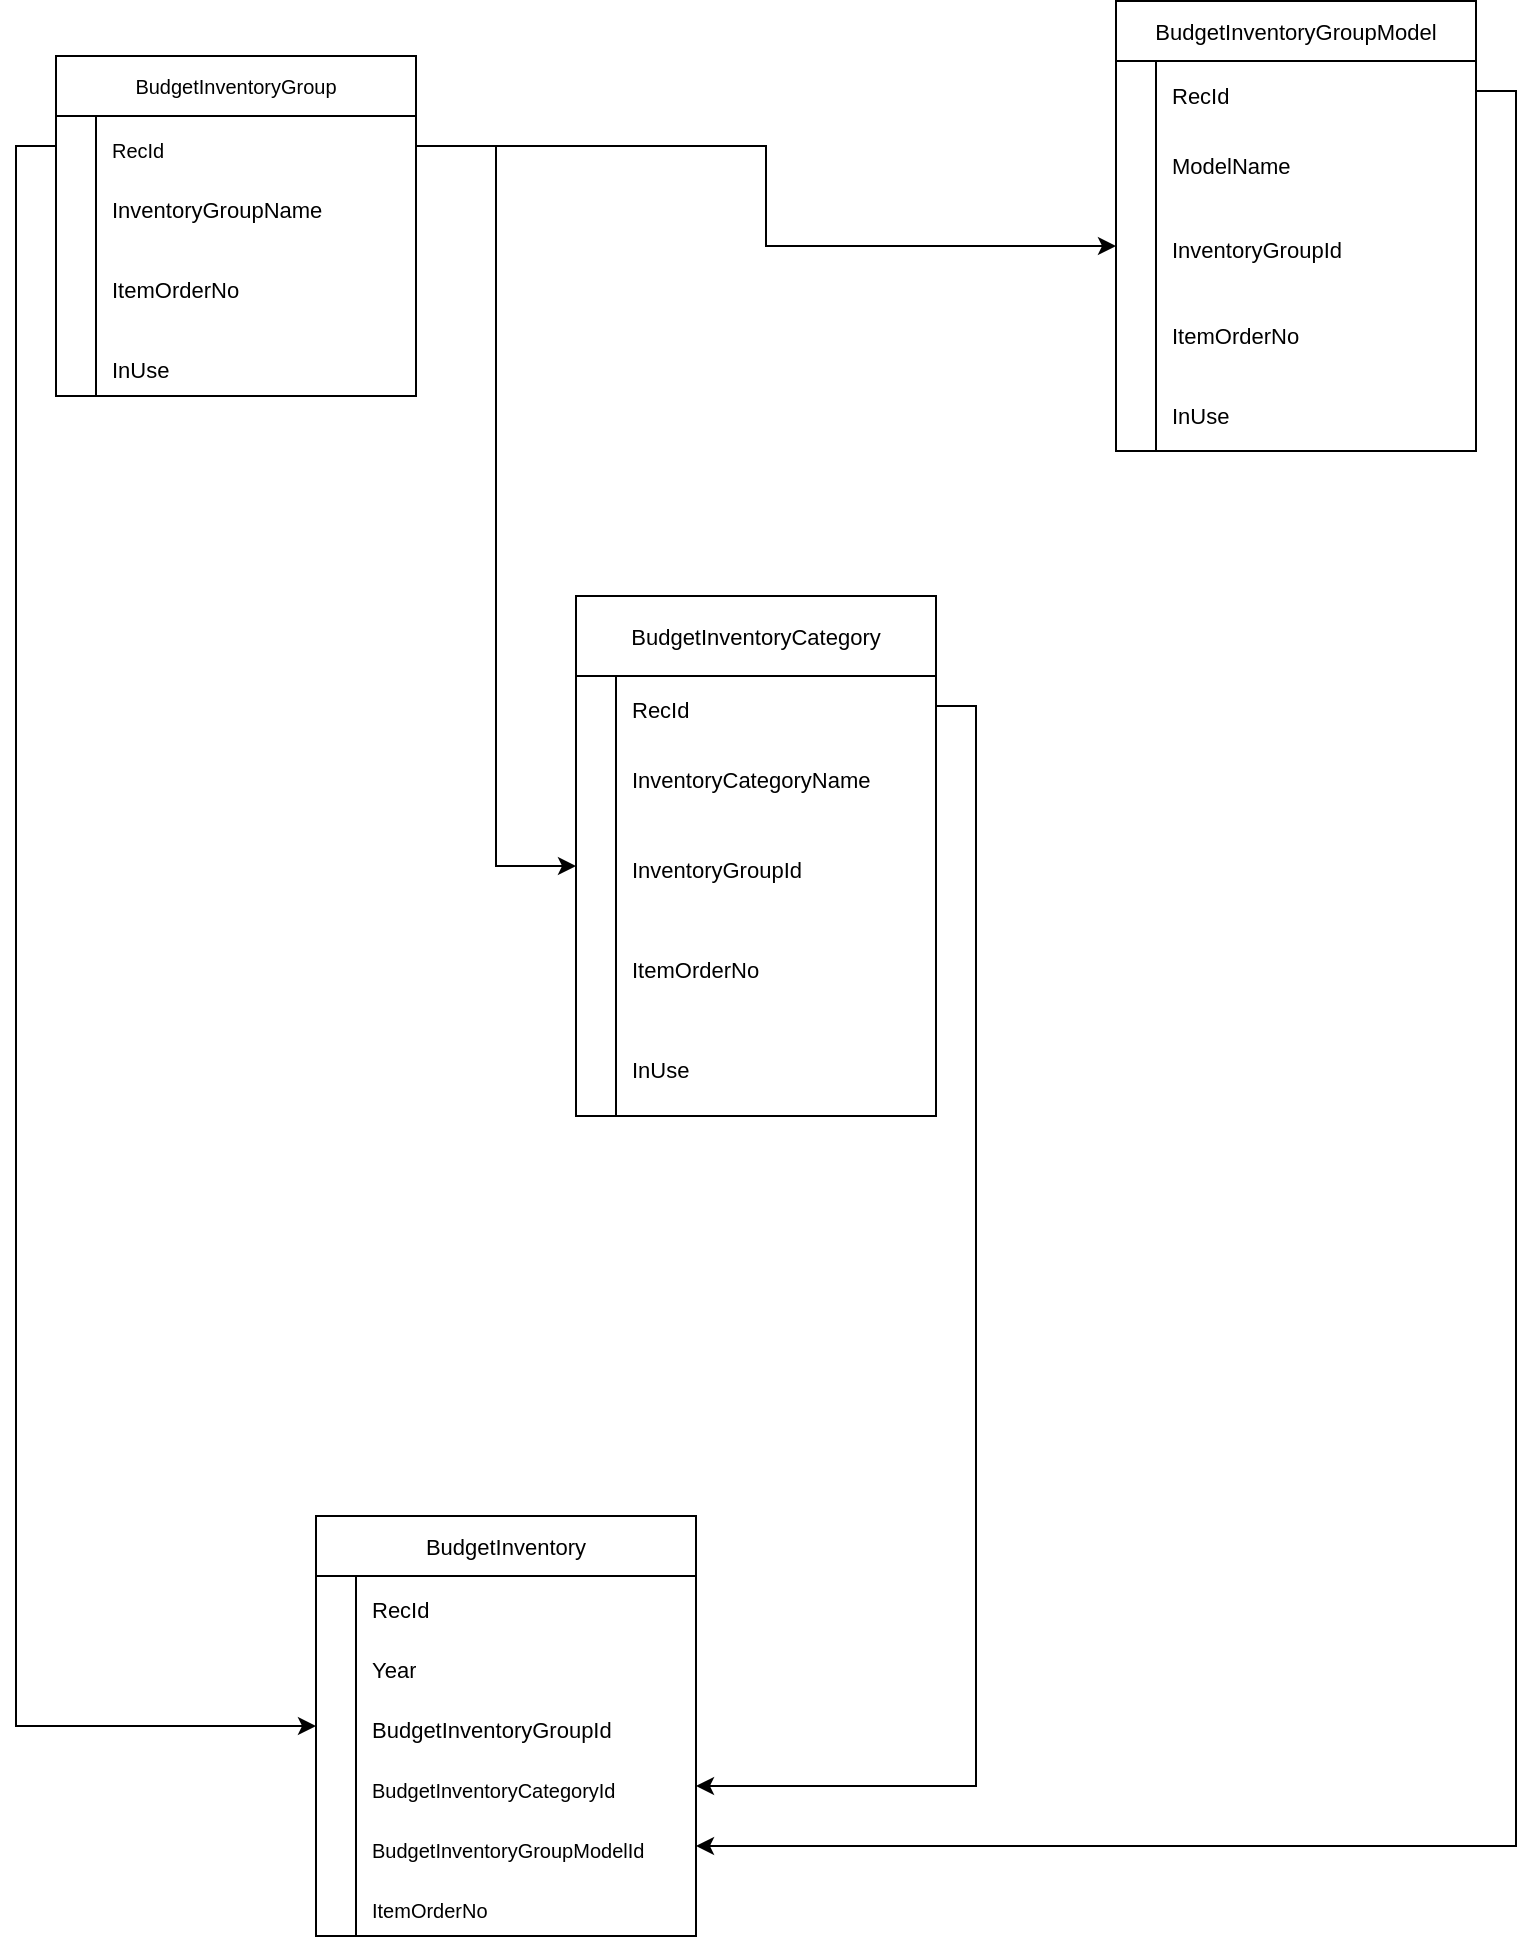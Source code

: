 <mxfile version="21.8.2" type="github">
  <diagram id="C5RBs43oDa-KdzZeNtuy" name="Page-1">
    <mxGraphModel dx="1687" dy="882" grid="1" gridSize="10" guides="1" tooltips="1" connect="1" arrows="1" fold="1" page="1" pageScale="1" pageWidth="827" pageHeight="1169" math="0" shadow="0">
      <root>
        <mxCell id="WIyWlLk6GJQsqaUBKTNV-0" />
        <mxCell id="WIyWlLk6GJQsqaUBKTNV-1" parent="WIyWlLk6GJQsqaUBKTNV-0" />
        <mxCell id="_sI9fXl2GTtRrqDUZF84-5" style="edgeStyle=orthogonalEdgeStyle;rounded=0;orthogonalLoop=1;jettySize=auto;html=1;exitX=0.5;exitY=1;exitDx=0;exitDy=0;" parent="WIyWlLk6GJQsqaUBKTNV-1" edge="1">
          <mxGeometry relative="1" as="geometry">
            <mxPoint x="245" y="610" as="sourcePoint" />
            <mxPoint x="245" y="610" as="targetPoint" />
          </mxGeometry>
        </mxCell>
        <mxCell id="_sI9fXl2GTtRrqDUZF84-6" style="edgeStyle=orthogonalEdgeStyle;rounded=0;orthogonalLoop=1;jettySize=auto;html=1;exitX=0.5;exitY=1;exitDx=0;exitDy=0;" parent="WIyWlLk6GJQsqaUBKTNV-1" edge="1">
          <mxGeometry relative="1" as="geometry">
            <mxPoint x="245" y="610" as="sourcePoint" />
            <mxPoint x="245" y="610" as="targetPoint" />
          </mxGeometry>
        </mxCell>
        <mxCell id="zafTxhWFMlxoKdmS9_LB-69" value="BudgetInventoryGroup" style="shape=table;startSize=30;container=1;collapsible=0;childLayout=tableLayout;fixedRows=1;rowLines=0;fontStyle=0;strokeColor=default;fontSize=10;" vertex="1" parent="WIyWlLk6GJQsqaUBKTNV-1">
          <mxGeometry x="40" y="100" width="180" height="170" as="geometry" />
        </mxCell>
        <mxCell id="zafTxhWFMlxoKdmS9_LB-70" value="" style="shape=tableRow;horizontal=0;startSize=0;swimlaneHead=0;swimlaneBody=0;top=0;left=0;bottom=0;right=0;collapsible=0;dropTarget=0;fillColor=none;points=[[0,0.5],[1,0.5]];portConstraint=eastwest;strokeColor=inherit;fontSize=16;" vertex="1" parent="zafTxhWFMlxoKdmS9_LB-69">
          <mxGeometry y="30" width="180" height="30" as="geometry" />
        </mxCell>
        <mxCell id="zafTxhWFMlxoKdmS9_LB-71" value="" style="shape=partialRectangle;html=1;whiteSpace=wrap;connectable=0;fillColor=none;top=0;left=0;bottom=0;right=0;overflow=hidden;pointerEvents=1;strokeColor=inherit;fontSize=16;" vertex="1" parent="zafTxhWFMlxoKdmS9_LB-70">
          <mxGeometry width="20" height="30" as="geometry">
            <mxRectangle width="20" height="30" as="alternateBounds" />
          </mxGeometry>
        </mxCell>
        <mxCell id="zafTxhWFMlxoKdmS9_LB-72" value="&lt;font style=&quot;font-size: 10px;&quot;&gt;RecId&lt;/font&gt;" style="shape=partialRectangle;html=1;whiteSpace=wrap;connectable=0;fillColor=none;top=0;left=0;bottom=0;right=0;align=left;spacingLeft=6;overflow=hidden;strokeColor=inherit;fontSize=16;" vertex="1" parent="zafTxhWFMlxoKdmS9_LB-70">
          <mxGeometry x="20" width="160" height="30" as="geometry">
            <mxRectangle width="160" height="30" as="alternateBounds" />
          </mxGeometry>
        </mxCell>
        <mxCell id="zafTxhWFMlxoKdmS9_LB-73" value="" style="shape=tableRow;horizontal=0;startSize=0;swimlaneHead=0;swimlaneBody=0;top=0;left=0;bottom=0;right=0;collapsible=0;dropTarget=0;fillColor=none;points=[[0,0.5],[1,0.5]];portConstraint=eastwest;strokeColor=inherit;fontSize=16;" vertex="1" parent="zafTxhWFMlxoKdmS9_LB-69">
          <mxGeometry y="60" width="180" height="30" as="geometry" />
        </mxCell>
        <mxCell id="zafTxhWFMlxoKdmS9_LB-74" value="" style="shape=partialRectangle;html=1;whiteSpace=wrap;connectable=0;fillColor=none;top=0;left=0;bottom=0;right=0;overflow=hidden;strokeColor=inherit;fontSize=16;" vertex="1" parent="zafTxhWFMlxoKdmS9_LB-73">
          <mxGeometry width="20" height="30" as="geometry">
            <mxRectangle width="20" height="30" as="alternateBounds" />
          </mxGeometry>
        </mxCell>
        <mxCell id="zafTxhWFMlxoKdmS9_LB-75" value="&lt;font style=&quot;font-size: 11px;&quot;&gt;InventoryGroupName&lt;/font&gt;" style="shape=partialRectangle;html=1;whiteSpace=wrap;connectable=0;fillColor=none;top=0;left=0;bottom=0;right=0;align=left;spacingLeft=6;overflow=hidden;strokeColor=inherit;fontSize=16;" vertex="1" parent="zafTxhWFMlxoKdmS9_LB-73">
          <mxGeometry x="20" width="160" height="30" as="geometry">
            <mxRectangle width="160" height="30" as="alternateBounds" />
          </mxGeometry>
        </mxCell>
        <mxCell id="zafTxhWFMlxoKdmS9_LB-76" value="" style="shape=tableRow;horizontal=0;startSize=0;swimlaneHead=0;swimlaneBody=0;top=0;left=0;bottom=0;right=0;collapsible=0;dropTarget=0;fillColor=none;points=[[0,0.5],[1,0.5]];portConstraint=eastwest;strokeColor=inherit;fontSize=16;" vertex="1" parent="zafTxhWFMlxoKdmS9_LB-69">
          <mxGeometry y="90" width="180" height="50" as="geometry" />
        </mxCell>
        <mxCell id="zafTxhWFMlxoKdmS9_LB-77" value="" style="shape=partialRectangle;html=1;whiteSpace=wrap;connectable=0;fillColor=none;top=0;left=0;bottom=0;right=0;overflow=hidden;strokeColor=inherit;fontSize=16;" vertex="1" parent="zafTxhWFMlxoKdmS9_LB-76">
          <mxGeometry width="20" height="50" as="geometry">
            <mxRectangle width="20" height="50" as="alternateBounds" />
          </mxGeometry>
        </mxCell>
        <mxCell id="zafTxhWFMlxoKdmS9_LB-78" value="&lt;font style=&quot;font-size: 11px;&quot;&gt;ItemOrderNo&lt;/font&gt;" style="shape=partialRectangle;html=1;whiteSpace=wrap;connectable=0;fillColor=none;top=0;left=0;bottom=0;right=0;align=left;spacingLeft=6;overflow=hidden;strokeColor=inherit;fontSize=16;" vertex="1" parent="zafTxhWFMlxoKdmS9_LB-76">
          <mxGeometry x="20" width="160" height="50" as="geometry">
            <mxRectangle width="160" height="50" as="alternateBounds" />
          </mxGeometry>
        </mxCell>
        <mxCell id="zafTxhWFMlxoKdmS9_LB-79" value="" style="shape=tableRow;horizontal=0;startSize=0;swimlaneHead=0;swimlaneBody=0;top=0;left=0;bottom=0;right=0;collapsible=0;dropTarget=0;fillColor=none;points=[[0,0.5],[1,0.5]];portConstraint=eastwest;strokeColor=inherit;fontSize=16;" vertex="1" parent="zafTxhWFMlxoKdmS9_LB-69">
          <mxGeometry y="140" width="180" height="30" as="geometry" />
        </mxCell>
        <mxCell id="zafTxhWFMlxoKdmS9_LB-80" value="" style="shape=partialRectangle;html=1;whiteSpace=wrap;connectable=0;fillColor=none;top=0;left=0;bottom=0;right=0;overflow=hidden;strokeColor=inherit;fontSize=16;" vertex="1" parent="zafTxhWFMlxoKdmS9_LB-79">
          <mxGeometry width="20" height="30" as="geometry">
            <mxRectangle width="20" height="30" as="alternateBounds" />
          </mxGeometry>
        </mxCell>
        <mxCell id="zafTxhWFMlxoKdmS9_LB-81" value="&lt;span style=&quot;font-size: 11px;&quot;&gt;InUse&lt;/span&gt;" style="shape=partialRectangle;html=1;whiteSpace=wrap;connectable=0;fillColor=none;top=0;left=0;bottom=0;right=0;align=left;spacingLeft=6;overflow=hidden;strokeColor=inherit;fontSize=16;" vertex="1" parent="zafTxhWFMlxoKdmS9_LB-79">
          <mxGeometry x="20" width="160" height="30" as="geometry">
            <mxRectangle width="160" height="30" as="alternateBounds" />
          </mxGeometry>
        </mxCell>
        <mxCell id="zafTxhWFMlxoKdmS9_LB-83" value="BudgetInventoryCategory" style="shape=table;startSize=40;container=1;collapsible=0;childLayout=tableLayout;fixedRows=1;rowLines=0;fontStyle=0;strokeColor=default;fontSize=11;" vertex="1" parent="WIyWlLk6GJQsqaUBKTNV-1">
          <mxGeometry x="300" y="370" width="180" height="260" as="geometry" />
        </mxCell>
        <mxCell id="zafTxhWFMlxoKdmS9_LB-84" value="" style="shape=tableRow;horizontal=0;startSize=0;swimlaneHead=0;swimlaneBody=0;top=0;left=0;bottom=0;right=0;collapsible=0;dropTarget=0;fillColor=none;points=[[0,0.5],[1,0.5]];portConstraint=eastwest;strokeColor=inherit;fontSize=16;" vertex="1" parent="zafTxhWFMlxoKdmS9_LB-83">
          <mxGeometry y="40" width="180" height="30" as="geometry" />
        </mxCell>
        <mxCell id="zafTxhWFMlxoKdmS9_LB-85" value="" style="shape=partialRectangle;html=1;whiteSpace=wrap;connectable=0;fillColor=none;top=0;left=0;bottom=0;right=0;overflow=hidden;pointerEvents=1;strokeColor=inherit;fontSize=16;" vertex="1" parent="zafTxhWFMlxoKdmS9_LB-84">
          <mxGeometry width="20" height="30" as="geometry">
            <mxRectangle width="20" height="30" as="alternateBounds" />
          </mxGeometry>
        </mxCell>
        <mxCell id="zafTxhWFMlxoKdmS9_LB-86" value="&lt;font style=&quot;font-size: 11px;&quot;&gt;RecId&lt;/font&gt;" style="shape=partialRectangle;html=1;whiteSpace=wrap;connectable=0;fillColor=none;top=0;left=0;bottom=0;right=0;align=left;spacingLeft=6;overflow=hidden;strokeColor=inherit;fontSize=16;" vertex="1" parent="zafTxhWFMlxoKdmS9_LB-84">
          <mxGeometry x="20" width="160" height="30" as="geometry">
            <mxRectangle width="160" height="30" as="alternateBounds" />
          </mxGeometry>
        </mxCell>
        <mxCell id="zafTxhWFMlxoKdmS9_LB-87" value="" style="shape=tableRow;horizontal=0;startSize=0;swimlaneHead=0;swimlaneBody=0;top=0;left=0;bottom=0;right=0;collapsible=0;dropTarget=0;fillColor=none;points=[[0,0.5],[1,0.5]];portConstraint=eastwest;strokeColor=inherit;fontSize=16;" vertex="1" parent="zafTxhWFMlxoKdmS9_LB-83">
          <mxGeometry y="70" width="180" height="40" as="geometry" />
        </mxCell>
        <mxCell id="zafTxhWFMlxoKdmS9_LB-88" value="" style="shape=partialRectangle;html=1;whiteSpace=wrap;connectable=0;fillColor=none;top=0;left=0;bottom=0;right=0;overflow=hidden;strokeColor=inherit;fontSize=16;" vertex="1" parent="zafTxhWFMlxoKdmS9_LB-87">
          <mxGeometry width="20" height="40" as="geometry">
            <mxRectangle width="20" height="40" as="alternateBounds" />
          </mxGeometry>
        </mxCell>
        <mxCell id="zafTxhWFMlxoKdmS9_LB-89" value="&lt;font style=&quot;font-size: 11px;&quot;&gt;InventoryCategoryName&lt;/font&gt;" style="shape=partialRectangle;html=1;whiteSpace=wrap;connectable=0;fillColor=none;top=0;left=0;bottom=0;right=0;align=left;spacingLeft=6;overflow=hidden;strokeColor=inherit;fontSize=16;" vertex="1" parent="zafTxhWFMlxoKdmS9_LB-87">
          <mxGeometry x="20" width="160" height="40" as="geometry">
            <mxRectangle width="160" height="40" as="alternateBounds" />
          </mxGeometry>
        </mxCell>
        <mxCell id="zafTxhWFMlxoKdmS9_LB-90" value="" style="shape=tableRow;horizontal=0;startSize=0;swimlaneHead=0;swimlaneBody=0;top=0;left=0;bottom=0;right=0;collapsible=0;dropTarget=0;fillColor=none;points=[[0,0.5],[1,0.5]];portConstraint=eastwest;strokeColor=inherit;fontSize=16;" vertex="1" parent="zafTxhWFMlxoKdmS9_LB-83">
          <mxGeometry y="110" width="180" height="50" as="geometry" />
        </mxCell>
        <mxCell id="zafTxhWFMlxoKdmS9_LB-91" value="" style="shape=partialRectangle;html=1;whiteSpace=wrap;connectable=0;fillColor=none;top=0;left=0;bottom=0;right=0;overflow=hidden;strokeColor=inherit;fontSize=16;" vertex="1" parent="zafTxhWFMlxoKdmS9_LB-90">
          <mxGeometry width="20" height="50" as="geometry">
            <mxRectangle width="20" height="50" as="alternateBounds" />
          </mxGeometry>
        </mxCell>
        <mxCell id="zafTxhWFMlxoKdmS9_LB-92" value="&lt;font style=&quot;font-size: 11px;&quot;&gt;InventoryGroupId&lt;/font&gt;" style="shape=partialRectangle;html=1;whiteSpace=wrap;connectable=0;fillColor=none;top=0;left=0;bottom=0;right=0;align=left;spacingLeft=6;overflow=hidden;strokeColor=inherit;fontSize=16;" vertex="1" parent="zafTxhWFMlxoKdmS9_LB-90">
          <mxGeometry x="20" width="160" height="50" as="geometry">
            <mxRectangle width="160" height="50" as="alternateBounds" />
          </mxGeometry>
        </mxCell>
        <mxCell id="zafTxhWFMlxoKdmS9_LB-93" value="" style="shape=tableRow;horizontal=0;startSize=0;swimlaneHead=0;swimlaneBody=0;top=0;left=0;bottom=0;right=0;collapsible=0;dropTarget=0;fillColor=none;points=[[0,0.5],[1,0.5]];portConstraint=eastwest;strokeColor=inherit;fontSize=16;" vertex="1" parent="zafTxhWFMlxoKdmS9_LB-83">
          <mxGeometry y="160" width="180" height="50" as="geometry" />
        </mxCell>
        <mxCell id="zafTxhWFMlxoKdmS9_LB-94" value="" style="shape=partialRectangle;html=1;whiteSpace=wrap;connectable=0;fillColor=none;top=0;left=0;bottom=0;right=0;overflow=hidden;strokeColor=inherit;fontSize=16;" vertex="1" parent="zafTxhWFMlxoKdmS9_LB-93">
          <mxGeometry width="20" height="50" as="geometry">
            <mxRectangle width="20" height="50" as="alternateBounds" />
          </mxGeometry>
        </mxCell>
        <mxCell id="zafTxhWFMlxoKdmS9_LB-95" value="&lt;font style=&quot;font-size: 11px;&quot;&gt;ItemOrderNo&lt;/font&gt;" style="shape=partialRectangle;html=1;whiteSpace=wrap;connectable=0;fillColor=none;top=0;left=0;bottom=0;right=0;align=left;spacingLeft=6;overflow=hidden;strokeColor=inherit;fontSize=16;" vertex="1" parent="zafTxhWFMlxoKdmS9_LB-93">
          <mxGeometry x="20" width="160" height="50" as="geometry">
            <mxRectangle width="160" height="50" as="alternateBounds" />
          </mxGeometry>
        </mxCell>
        <mxCell id="zafTxhWFMlxoKdmS9_LB-110" value="" style="shape=tableRow;horizontal=0;startSize=0;swimlaneHead=0;swimlaneBody=0;top=0;left=0;bottom=0;right=0;collapsible=0;dropTarget=0;fillColor=none;points=[[0,0.5],[1,0.5]];portConstraint=eastwest;strokeColor=inherit;fontSize=16;" vertex="1" parent="zafTxhWFMlxoKdmS9_LB-83">
          <mxGeometry y="210" width="180" height="50" as="geometry" />
        </mxCell>
        <mxCell id="zafTxhWFMlxoKdmS9_LB-111" value="" style="shape=partialRectangle;html=1;whiteSpace=wrap;connectable=0;fillColor=none;top=0;left=0;bottom=0;right=0;overflow=hidden;strokeColor=inherit;fontSize=16;" vertex="1" parent="zafTxhWFMlxoKdmS9_LB-110">
          <mxGeometry width="20" height="50" as="geometry">
            <mxRectangle width="20" height="50" as="alternateBounds" />
          </mxGeometry>
        </mxCell>
        <mxCell id="zafTxhWFMlxoKdmS9_LB-112" value="&lt;span style=&quot;font-size: 11px;&quot;&gt;InUse&lt;/span&gt;" style="shape=partialRectangle;html=1;whiteSpace=wrap;connectable=0;fillColor=none;top=0;left=0;bottom=0;right=0;align=left;spacingLeft=6;overflow=hidden;strokeColor=inherit;fontSize=16;" vertex="1" parent="zafTxhWFMlxoKdmS9_LB-110">
          <mxGeometry x="20" width="160" height="50" as="geometry">
            <mxRectangle width="160" height="50" as="alternateBounds" />
          </mxGeometry>
        </mxCell>
        <mxCell id="zafTxhWFMlxoKdmS9_LB-97" value="BudgetInventoryGroupModel" style="shape=table;startSize=30;container=1;collapsible=0;childLayout=tableLayout;fixedRows=1;rowLines=0;fontStyle=0;strokeColor=default;fontSize=11;" vertex="1" parent="WIyWlLk6GJQsqaUBKTNV-1">
          <mxGeometry x="570" y="72.5" width="180" height="225" as="geometry" />
        </mxCell>
        <mxCell id="zafTxhWFMlxoKdmS9_LB-98" value="" style="shape=tableRow;horizontal=0;startSize=0;swimlaneHead=0;swimlaneBody=0;top=0;left=0;bottom=0;right=0;collapsible=0;dropTarget=0;fillColor=none;points=[[0,0.5],[1,0.5]];portConstraint=eastwest;strokeColor=inherit;fontSize=16;" vertex="1" parent="zafTxhWFMlxoKdmS9_LB-97">
          <mxGeometry y="30" width="180" height="30" as="geometry" />
        </mxCell>
        <mxCell id="zafTxhWFMlxoKdmS9_LB-99" value="" style="shape=partialRectangle;html=1;whiteSpace=wrap;connectable=0;fillColor=none;top=0;left=0;bottom=0;right=0;overflow=hidden;pointerEvents=1;strokeColor=inherit;fontSize=16;" vertex="1" parent="zafTxhWFMlxoKdmS9_LB-98">
          <mxGeometry width="20" height="30" as="geometry">
            <mxRectangle width="20" height="30" as="alternateBounds" />
          </mxGeometry>
        </mxCell>
        <mxCell id="zafTxhWFMlxoKdmS9_LB-100" value="&lt;font style=&quot;font-size: 11px;&quot;&gt;RecId&lt;/font&gt;" style="shape=partialRectangle;html=1;whiteSpace=wrap;connectable=0;fillColor=none;top=0;left=0;bottom=0;right=0;align=left;spacingLeft=6;overflow=hidden;strokeColor=inherit;fontSize=16;" vertex="1" parent="zafTxhWFMlxoKdmS9_LB-98">
          <mxGeometry x="20" width="160" height="30" as="geometry">
            <mxRectangle width="160" height="30" as="alternateBounds" />
          </mxGeometry>
        </mxCell>
        <mxCell id="zafTxhWFMlxoKdmS9_LB-101" value="" style="shape=tableRow;horizontal=0;startSize=0;swimlaneHead=0;swimlaneBody=0;top=0;left=0;bottom=0;right=0;collapsible=0;dropTarget=0;fillColor=none;points=[[0,0.5],[1,0.5]];portConstraint=eastwest;strokeColor=inherit;fontSize=16;" vertex="1" parent="zafTxhWFMlxoKdmS9_LB-97">
          <mxGeometry y="60" width="180" height="40" as="geometry" />
        </mxCell>
        <mxCell id="zafTxhWFMlxoKdmS9_LB-102" value="" style="shape=partialRectangle;html=1;whiteSpace=wrap;connectable=0;fillColor=none;top=0;left=0;bottom=0;right=0;overflow=hidden;strokeColor=inherit;fontSize=16;" vertex="1" parent="zafTxhWFMlxoKdmS9_LB-101">
          <mxGeometry width="20" height="40" as="geometry">
            <mxRectangle width="20" height="40" as="alternateBounds" />
          </mxGeometry>
        </mxCell>
        <mxCell id="zafTxhWFMlxoKdmS9_LB-103" value="&lt;font style=&quot;font-size: 11px;&quot;&gt;ModelName&lt;/font&gt;" style="shape=partialRectangle;html=1;whiteSpace=wrap;connectable=0;fillColor=none;top=0;left=0;bottom=0;right=0;align=left;spacingLeft=6;overflow=hidden;strokeColor=inherit;fontSize=16;" vertex="1" parent="zafTxhWFMlxoKdmS9_LB-101">
          <mxGeometry x="20" width="160" height="40" as="geometry">
            <mxRectangle width="160" height="40" as="alternateBounds" />
          </mxGeometry>
        </mxCell>
        <mxCell id="zafTxhWFMlxoKdmS9_LB-104" value="" style="shape=tableRow;horizontal=0;startSize=0;swimlaneHead=0;swimlaneBody=0;top=0;left=0;bottom=0;right=0;collapsible=0;dropTarget=0;fillColor=none;points=[[0,0.5],[1,0.5]];portConstraint=eastwest;strokeColor=inherit;fontSize=16;" vertex="1" parent="zafTxhWFMlxoKdmS9_LB-97">
          <mxGeometry y="100" width="180" height="45" as="geometry" />
        </mxCell>
        <mxCell id="zafTxhWFMlxoKdmS9_LB-105" value="" style="shape=partialRectangle;html=1;whiteSpace=wrap;connectable=0;fillColor=none;top=0;left=0;bottom=0;right=0;overflow=hidden;strokeColor=inherit;fontSize=16;" vertex="1" parent="zafTxhWFMlxoKdmS9_LB-104">
          <mxGeometry width="20" height="45" as="geometry">
            <mxRectangle width="20" height="45" as="alternateBounds" />
          </mxGeometry>
        </mxCell>
        <mxCell id="zafTxhWFMlxoKdmS9_LB-106" value="&lt;font style=&quot;font-size: 11px;&quot;&gt;InventoryGroupId&lt;/font&gt;" style="shape=partialRectangle;html=1;whiteSpace=wrap;connectable=0;fillColor=none;top=0;left=0;bottom=0;right=0;align=left;spacingLeft=6;overflow=hidden;strokeColor=inherit;fontSize=16;" vertex="1" parent="zafTxhWFMlxoKdmS9_LB-104">
          <mxGeometry x="20" width="160" height="45" as="geometry">
            <mxRectangle width="160" height="45" as="alternateBounds" />
          </mxGeometry>
        </mxCell>
        <mxCell id="zafTxhWFMlxoKdmS9_LB-107" value="" style="shape=tableRow;horizontal=0;startSize=0;swimlaneHead=0;swimlaneBody=0;top=0;left=0;bottom=0;right=0;collapsible=0;dropTarget=0;fillColor=none;points=[[0,0.5],[1,0.5]];portConstraint=eastwest;strokeColor=inherit;fontSize=16;" vertex="1" parent="zafTxhWFMlxoKdmS9_LB-97">
          <mxGeometry y="145" width="180" height="40" as="geometry" />
        </mxCell>
        <mxCell id="zafTxhWFMlxoKdmS9_LB-108" value="" style="shape=partialRectangle;html=1;whiteSpace=wrap;connectable=0;fillColor=none;top=0;left=0;bottom=0;right=0;overflow=hidden;strokeColor=inherit;fontSize=16;" vertex="1" parent="zafTxhWFMlxoKdmS9_LB-107">
          <mxGeometry width="20" height="40" as="geometry">
            <mxRectangle width="20" height="40" as="alternateBounds" />
          </mxGeometry>
        </mxCell>
        <mxCell id="zafTxhWFMlxoKdmS9_LB-109" value="&lt;font style=&quot;font-size: 11px;&quot;&gt;ItemOrderNo&lt;/font&gt;" style="shape=partialRectangle;html=1;whiteSpace=wrap;connectable=0;fillColor=none;top=0;left=0;bottom=0;right=0;align=left;spacingLeft=6;overflow=hidden;strokeColor=inherit;fontSize=16;" vertex="1" parent="zafTxhWFMlxoKdmS9_LB-107">
          <mxGeometry x="20" width="160" height="40" as="geometry">
            <mxRectangle width="160" height="40" as="alternateBounds" />
          </mxGeometry>
        </mxCell>
        <mxCell id="zafTxhWFMlxoKdmS9_LB-113" value="" style="shape=tableRow;horizontal=0;startSize=0;swimlaneHead=0;swimlaneBody=0;top=0;left=0;bottom=0;right=0;collapsible=0;dropTarget=0;fillColor=none;points=[[0,0.5],[1,0.5]];portConstraint=eastwest;strokeColor=inherit;fontSize=16;" vertex="1" parent="zafTxhWFMlxoKdmS9_LB-97">
          <mxGeometry y="185" width="180" height="40" as="geometry" />
        </mxCell>
        <mxCell id="zafTxhWFMlxoKdmS9_LB-114" value="" style="shape=partialRectangle;html=1;whiteSpace=wrap;connectable=0;fillColor=none;top=0;left=0;bottom=0;right=0;overflow=hidden;strokeColor=inherit;fontSize=16;" vertex="1" parent="zafTxhWFMlxoKdmS9_LB-113">
          <mxGeometry width="20" height="40" as="geometry">
            <mxRectangle width="20" height="40" as="alternateBounds" />
          </mxGeometry>
        </mxCell>
        <mxCell id="zafTxhWFMlxoKdmS9_LB-115" value="&lt;span style=&quot;font-size: 11px;&quot;&gt;InUse&lt;/span&gt;" style="shape=partialRectangle;html=1;whiteSpace=wrap;connectable=0;fillColor=none;top=0;left=0;bottom=0;right=0;align=left;spacingLeft=6;overflow=hidden;strokeColor=inherit;fontSize=16;" vertex="1" parent="zafTxhWFMlxoKdmS9_LB-113">
          <mxGeometry x="20" width="160" height="40" as="geometry">
            <mxRectangle width="160" height="40" as="alternateBounds" />
          </mxGeometry>
        </mxCell>
        <mxCell id="zafTxhWFMlxoKdmS9_LB-119" value="BudgetInventory" style="shape=table;startSize=30;container=1;collapsible=0;childLayout=tableLayout;fixedRows=1;rowLines=0;fontStyle=0;strokeColor=default;fontSize=11;" vertex="1" parent="WIyWlLk6GJQsqaUBKTNV-1">
          <mxGeometry x="170" y="830" width="190" height="210" as="geometry" />
        </mxCell>
        <mxCell id="zafTxhWFMlxoKdmS9_LB-120" value="" style="shape=tableRow;horizontal=0;startSize=0;swimlaneHead=0;swimlaneBody=0;top=0;left=0;bottom=0;right=0;collapsible=0;dropTarget=0;fillColor=none;points=[[0,0.5],[1,0.5]];portConstraint=eastwest;strokeColor=inherit;fontSize=16;" vertex="1" parent="zafTxhWFMlxoKdmS9_LB-119">
          <mxGeometry y="30" width="190" height="30" as="geometry" />
        </mxCell>
        <mxCell id="zafTxhWFMlxoKdmS9_LB-121" value="" style="shape=partialRectangle;html=1;whiteSpace=wrap;connectable=0;fillColor=none;top=0;left=0;bottom=0;right=0;overflow=hidden;pointerEvents=1;strokeColor=inherit;fontSize=16;" vertex="1" parent="zafTxhWFMlxoKdmS9_LB-120">
          <mxGeometry width="20" height="30" as="geometry">
            <mxRectangle width="20" height="30" as="alternateBounds" />
          </mxGeometry>
        </mxCell>
        <mxCell id="zafTxhWFMlxoKdmS9_LB-122" value="&lt;font style=&quot;font-size: 11px;&quot;&gt;RecId&lt;/font&gt;" style="shape=partialRectangle;html=1;whiteSpace=wrap;connectable=0;fillColor=none;top=0;left=0;bottom=0;right=0;align=left;spacingLeft=6;overflow=hidden;strokeColor=inherit;fontSize=16;" vertex="1" parent="zafTxhWFMlxoKdmS9_LB-120">
          <mxGeometry x="20" width="170" height="30" as="geometry">
            <mxRectangle width="170" height="30" as="alternateBounds" />
          </mxGeometry>
        </mxCell>
        <mxCell id="zafTxhWFMlxoKdmS9_LB-123" value="" style="shape=tableRow;horizontal=0;startSize=0;swimlaneHead=0;swimlaneBody=0;top=0;left=0;bottom=0;right=0;collapsible=0;dropTarget=0;fillColor=none;points=[[0,0.5],[1,0.5]];portConstraint=eastwest;strokeColor=inherit;fontSize=16;" vertex="1" parent="zafTxhWFMlxoKdmS9_LB-119">
          <mxGeometry y="60" width="190" height="30" as="geometry" />
        </mxCell>
        <mxCell id="zafTxhWFMlxoKdmS9_LB-124" value="" style="shape=partialRectangle;html=1;whiteSpace=wrap;connectable=0;fillColor=none;top=0;left=0;bottom=0;right=0;overflow=hidden;strokeColor=inherit;fontSize=16;" vertex="1" parent="zafTxhWFMlxoKdmS9_LB-123">
          <mxGeometry width="20" height="30" as="geometry">
            <mxRectangle width="20" height="30" as="alternateBounds" />
          </mxGeometry>
        </mxCell>
        <mxCell id="zafTxhWFMlxoKdmS9_LB-125" value="&lt;font style=&quot;font-size: 11px;&quot;&gt;Year&lt;/font&gt;" style="shape=partialRectangle;html=1;whiteSpace=wrap;connectable=0;fillColor=none;top=0;left=0;bottom=0;right=0;align=left;spacingLeft=6;overflow=hidden;strokeColor=inherit;fontSize=16;" vertex="1" parent="zafTxhWFMlxoKdmS9_LB-123">
          <mxGeometry x="20" width="170" height="30" as="geometry">
            <mxRectangle width="170" height="30" as="alternateBounds" />
          </mxGeometry>
        </mxCell>
        <mxCell id="zafTxhWFMlxoKdmS9_LB-126" value="" style="shape=tableRow;horizontal=0;startSize=0;swimlaneHead=0;swimlaneBody=0;top=0;left=0;bottom=0;right=0;collapsible=0;dropTarget=0;fillColor=none;points=[[0,0.5],[1,0.5]];portConstraint=eastwest;strokeColor=inherit;fontSize=16;" vertex="1" parent="zafTxhWFMlxoKdmS9_LB-119">
          <mxGeometry y="90" width="190" height="30" as="geometry" />
        </mxCell>
        <mxCell id="zafTxhWFMlxoKdmS9_LB-127" value="" style="shape=partialRectangle;html=1;whiteSpace=wrap;connectable=0;fillColor=none;top=0;left=0;bottom=0;right=0;overflow=hidden;strokeColor=inherit;fontSize=16;" vertex="1" parent="zafTxhWFMlxoKdmS9_LB-126">
          <mxGeometry width="20" height="30" as="geometry">
            <mxRectangle width="20" height="30" as="alternateBounds" />
          </mxGeometry>
        </mxCell>
        <mxCell id="zafTxhWFMlxoKdmS9_LB-128" value="&lt;font style=&quot;font-size: 11px;&quot;&gt;BudgetInventoryGroupId&lt;/font&gt;" style="shape=partialRectangle;html=1;whiteSpace=wrap;connectable=0;fillColor=none;top=0;left=0;bottom=0;right=0;align=left;spacingLeft=6;overflow=hidden;strokeColor=inherit;fontSize=16;" vertex="1" parent="zafTxhWFMlxoKdmS9_LB-126">
          <mxGeometry x="20" width="170" height="30" as="geometry">
            <mxRectangle width="170" height="30" as="alternateBounds" />
          </mxGeometry>
        </mxCell>
        <mxCell id="zafTxhWFMlxoKdmS9_LB-129" value="" style="shape=tableRow;horizontal=0;startSize=0;swimlaneHead=0;swimlaneBody=0;top=0;left=0;bottom=0;right=0;collapsible=0;dropTarget=0;fillColor=none;points=[[0,0.5],[1,0.5]];portConstraint=eastwest;strokeColor=inherit;fontSize=16;" vertex="1" parent="zafTxhWFMlxoKdmS9_LB-119">
          <mxGeometry y="120" width="190" height="30" as="geometry" />
        </mxCell>
        <mxCell id="zafTxhWFMlxoKdmS9_LB-130" value="" style="shape=partialRectangle;html=1;whiteSpace=wrap;connectable=0;fillColor=none;top=0;left=0;bottom=0;right=0;overflow=hidden;strokeColor=inherit;fontSize=16;" vertex="1" parent="zafTxhWFMlxoKdmS9_LB-129">
          <mxGeometry width="20" height="30" as="geometry">
            <mxRectangle width="20" height="30" as="alternateBounds" />
          </mxGeometry>
        </mxCell>
        <mxCell id="zafTxhWFMlxoKdmS9_LB-131" value="&lt;font style=&quot;font-size: 10px;&quot;&gt;BudgetInventoryCategoryId&lt;/font&gt;" style="shape=partialRectangle;html=1;whiteSpace=wrap;connectable=0;fillColor=none;top=0;left=0;bottom=0;right=0;align=left;spacingLeft=6;overflow=hidden;strokeColor=inherit;fontSize=16;" vertex="1" parent="zafTxhWFMlxoKdmS9_LB-129">
          <mxGeometry x="20" width="170" height="30" as="geometry">
            <mxRectangle width="170" height="30" as="alternateBounds" />
          </mxGeometry>
        </mxCell>
        <mxCell id="zafTxhWFMlxoKdmS9_LB-145" value="" style="shape=tableRow;horizontal=0;startSize=0;swimlaneHead=0;swimlaneBody=0;top=0;left=0;bottom=0;right=0;collapsible=0;dropTarget=0;fillColor=none;points=[[0,0.5],[1,0.5]];portConstraint=eastwest;strokeColor=inherit;fontSize=16;" vertex="1" parent="zafTxhWFMlxoKdmS9_LB-119">
          <mxGeometry y="150" width="190" height="30" as="geometry" />
        </mxCell>
        <mxCell id="zafTxhWFMlxoKdmS9_LB-146" value="" style="shape=partialRectangle;html=1;whiteSpace=wrap;connectable=0;fillColor=none;top=0;left=0;bottom=0;right=0;overflow=hidden;strokeColor=inherit;fontSize=16;" vertex="1" parent="zafTxhWFMlxoKdmS9_LB-145">
          <mxGeometry width="20" height="30" as="geometry">
            <mxRectangle width="20" height="30" as="alternateBounds" />
          </mxGeometry>
        </mxCell>
        <mxCell id="zafTxhWFMlxoKdmS9_LB-147" value="&lt;font style=&quot;font-size: 10px;&quot;&gt;BudgetInventoryGroupModelId&lt;/font&gt;" style="shape=partialRectangle;html=1;whiteSpace=wrap;connectable=0;fillColor=none;top=0;left=0;bottom=0;right=0;align=left;spacingLeft=6;overflow=hidden;strokeColor=inherit;fontSize=16;" vertex="1" parent="zafTxhWFMlxoKdmS9_LB-145">
          <mxGeometry x="20" width="170" height="30" as="geometry">
            <mxRectangle width="170" height="30" as="alternateBounds" />
          </mxGeometry>
        </mxCell>
        <mxCell id="zafTxhWFMlxoKdmS9_LB-148" value="" style="shape=tableRow;horizontal=0;startSize=0;swimlaneHead=0;swimlaneBody=0;top=0;left=0;bottom=0;right=0;collapsible=0;dropTarget=0;fillColor=none;points=[[0,0.5],[1,0.5]];portConstraint=eastwest;strokeColor=inherit;fontSize=16;" vertex="1" parent="zafTxhWFMlxoKdmS9_LB-119">
          <mxGeometry y="180" width="190" height="30" as="geometry" />
        </mxCell>
        <mxCell id="zafTxhWFMlxoKdmS9_LB-149" value="" style="shape=partialRectangle;html=1;whiteSpace=wrap;connectable=0;fillColor=none;top=0;left=0;bottom=0;right=0;overflow=hidden;strokeColor=inherit;fontSize=16;" vertex="1" parent="zafTxhWFMlxoKdmS9_LB-148">
          <mxGeometry width="20" height="30" as="geometry">
            <mxRectangle width="20" height="30" as="alternateBounds" />
          </mxGeometry>
        </mxCell>
        <mxCell id="zafTxhWFMlxoKdmS9_LB-150" value="&lt;span style=&quot;font-size: 10px;&quot;&gt;ItemOrderNo&lt;/span&gt;" style="shape=partialRectangle;html=1;whiteSpace=wrap;connectable=0;fillColor=none;top=0;left=0;bottom=0;right=0;align=left;spacingLeft=6;overflow=hidden;strokeColor=inherit;fontSize=16;" vertex="1" parent="zafTxhWFMlxoKdmS9_LB-148">
          <mxGeometry x="20" width="170" height="30" as="geometry">
            <mxRectangle width="170" height="30" as="alternateBounds" />
          </mxGeometry>
        </mxCell>
        <mxCell id="zafTxhWFMlxoKdmS9_LB-151" style="edgeStyle=orthogonalEdgeStyle;rounded=0;orthogonalLoop=1;jettySize=auto;html=1;exitX=0;exitY=0.5;exitDx=0;exitDy=0;entryX=0;entryY=0.5;entryDx=0;entryDy=0;" edge="1" parent="WIyWlLk6GJQsqaUBKTNV-1" source="zafTxhWFMlxoKdmS9_LB-70" target="zafTxhWFMlxoKdmS9_LB-126">
          <mxGeometry relative="1" as="geometry" />
        </mxCell>
        <mxCell id="zafTxhWFMlxoKdmS9_LB-154" style="edgeStyle=orthogonalEdgeStyle;rounded=0;orthogonalLoop=1;jettySize=auto;html=1;exitX=1;exitY=0.5;exitDx=0;exitDy=0;entryX=1;entryY=0.5;entryDx=0;entryDy=0;" edge="1" parent="WIyWlLk6GJQsqaUBKTNV-1" source="zafTxhWFMlxoKdmS9_LB-98" target="zafTxhWFMlxoKdmS9_LB-145">
          <mxGeometry relative="1" as="geometry" />
        </mxCell>
        <mxCell id="zafTxhWFMlxoKdmS9_LB-160" style="edgeStyle=orthogonalEdgeStyle;rounded=0;orthogonalLoop=1;jettySize=auto;html=1;exitX=1;exitY=0.5;exitDx=0;exitDy=0;entryX=0;entryY=0.5;entryDx=0;entryDy=0;" edge="1" parent="WIyWlLk6GJQsqaUBKTNV-1" source="zafTxhWFMlxoKdmS9_LB-70" target="zafTxhWFMlxoKdmS9_LB-90">
          <mxGeometry relative="1" as="geometry" />
        </mxCell>
        <mxCell id="zafTxhWFMlxoKdmS9_LB-161" style="edgeStyle=orthogonalEdgeStyle;rounded=0;orthogonalLoop=1;jettySize=auto;html=1;exitX=1;exitY=0.5;exitDx=0;exitDy=0;entryX=1;entryY=0.5;entryDx=0;entryDy=0;" edge="1" parent="WIyWlLk6GJQsqaUBKTNV-1" source="zafTxhWFMlxoKdmS9_LB-84" target="zafTxhWFMlxoKdmS9_LB-129">
          <mxGeometry relative="1" as="geometry" />
        </mxCell>
        <mxCell id="zafTxhWFMlxoKdmS9_LB-162" style="edgeStyle=orthogonalEdgeStyle;rounded=0;orthogonalLoop=1;jettySize=auto;html=1;exitX=1;exitY=0.5;exitDx=0;exitDy=0;entryX=0;entryY=0.5;entryDx=0;entryDy=0;" edge="1" parent="WIyWlLk6GJQsqaUBKTNV-1" source="zafTxhWFMlxoKdmS9_LB-70" target="zafTxhWFMlxoKdmS9_LB-104">
          <mxGeometry relative="1" as="geometry" />
        </mxCell>
      </root>
    </mxGraphModel>
  </diagram>
</mxfile>
